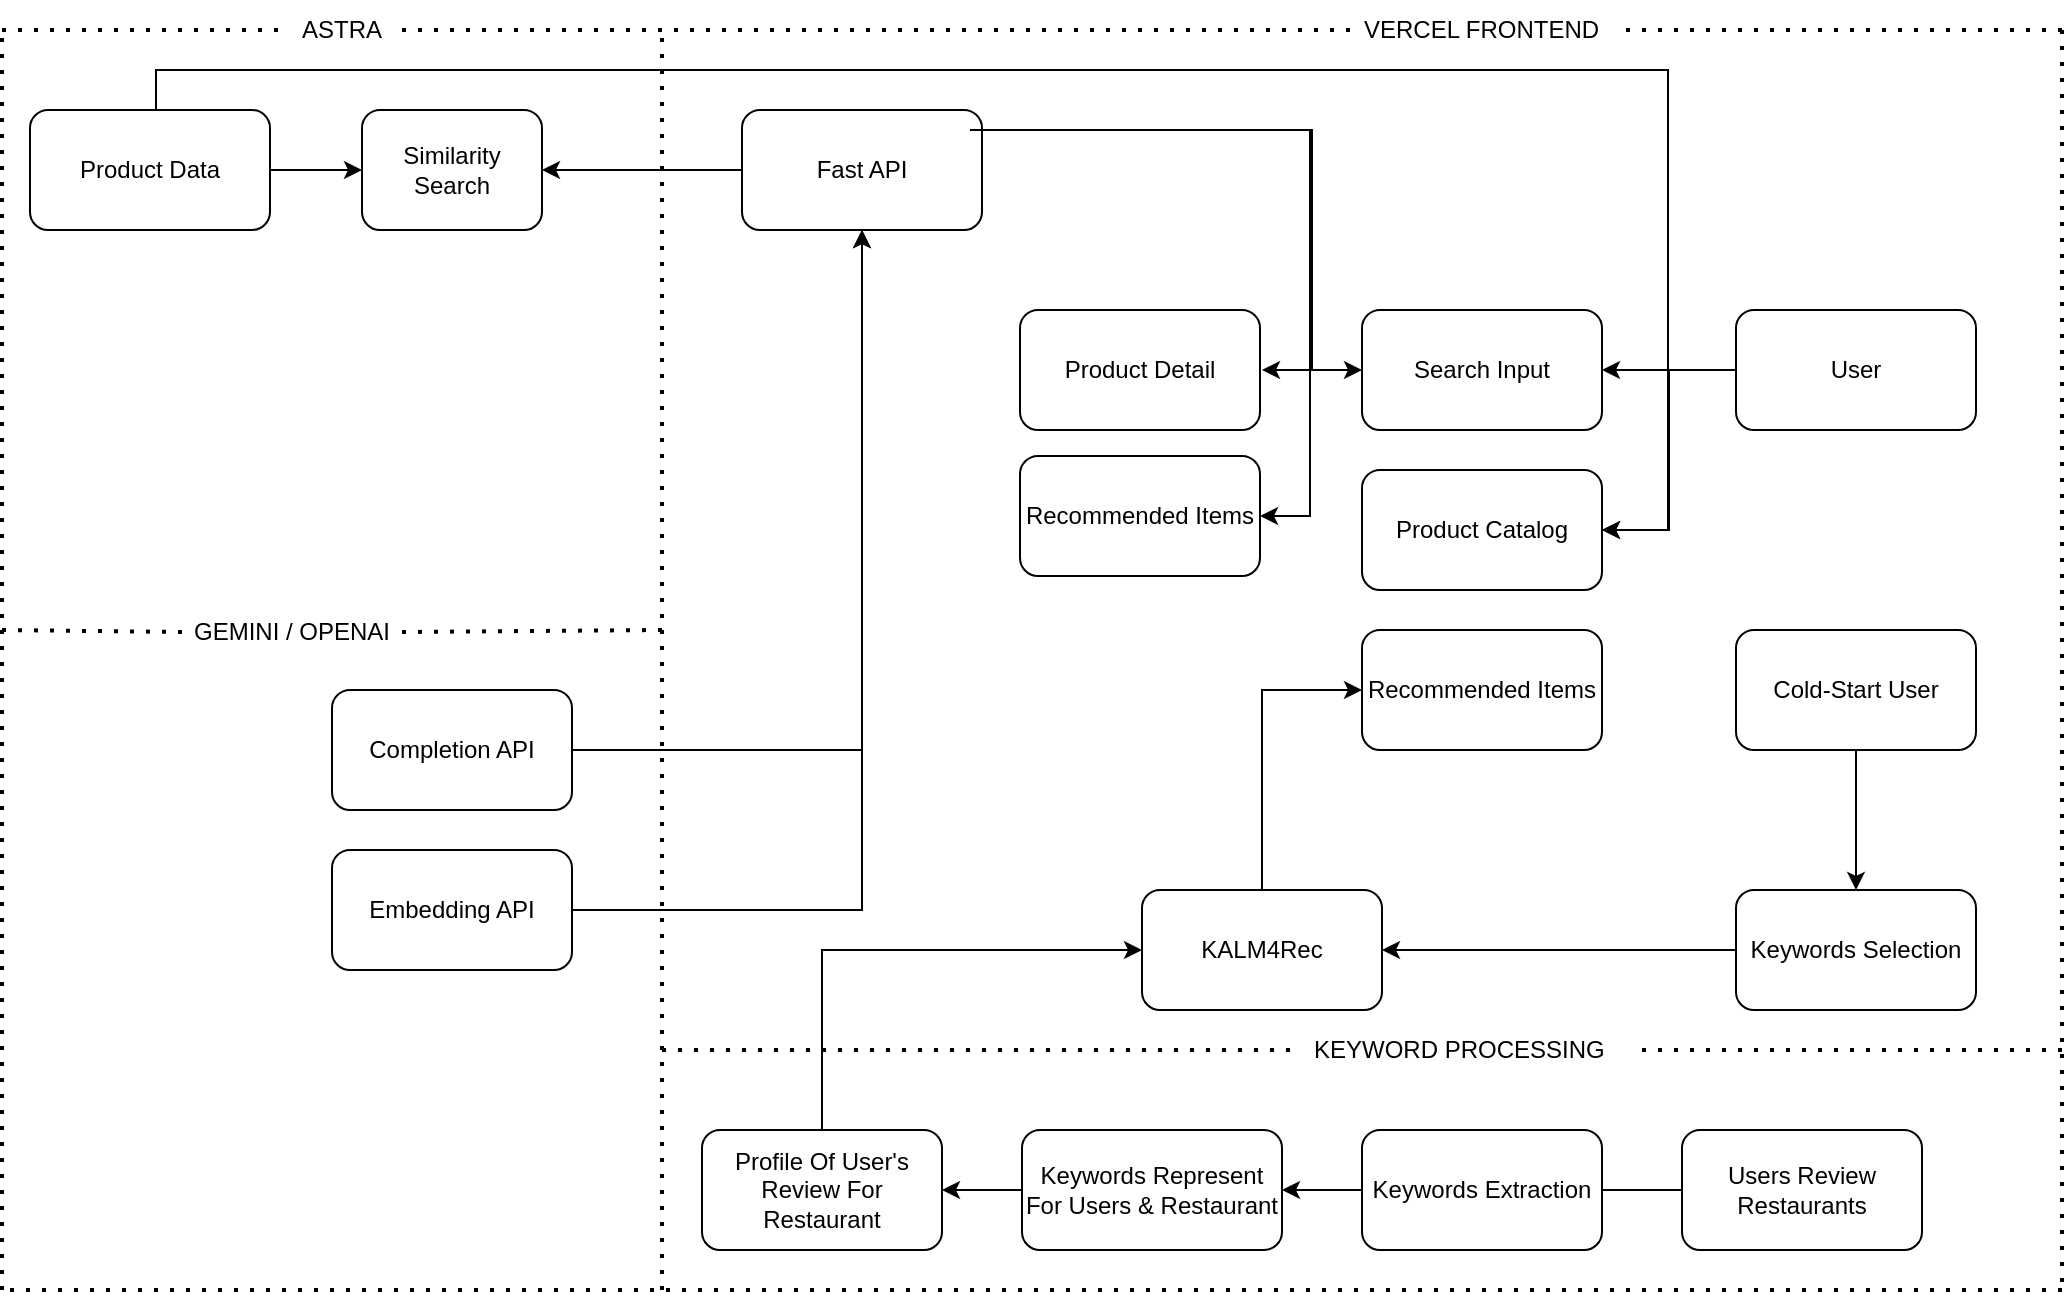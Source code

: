 <mxfile version="24.7.7">
  <diagram name="Page-1" id="oZPLu9aOwdKl5novfVP1">
    <mxGraphModel dx="2261" dy="746" grid="1" gridSize="10" guides="1" tooltips="1" connect="1" arrows="1" fold="1" page="1" pageScale="1" pageWidth="827" pageHeight="1169" math="0" shadow="0">
      <root>
        <mxCell id="0" />
        <mxCell id="1" parent="0" />
        <mxCell id="kIbHHDYd_MMXgtKDtzQd-25" value="" style="edgeStyle=orthogonalEdgeStyle;rounded=0;orthogonalLoop=1;jettySize=auto;html=1;" edge="1" parent="1" source="kIbHHDYd_MMXgtKDtzQd-2" target="kIbHHDYd_MMXgtKDtzQd-20">
          <mxGeometry relative="1" as="geometry" />
        </mxCell>
        <mxCell id="kIbHHDYd_MMXgtKDtzQd-39" style="edgeStyle=orthogonalEdgeStyle;rounded=0;orthogonalLoop=1;jettySize=auto;html=1;entryX=1;entryY=0.5;entryDx=0;entryDy=0;" edge="1" parent="1" source="kIbHHDYd_MMXgtKDtzQd-2" target="kIbHHDYd_MMXgtKDtzQd-21">
          <mxGeometry relative="1" as="geometry" />
        </mxCell>
        <mxCell id="kIbHHDYd_MMXgtKDtzQd-2" value="User" style="rounded=1;whiteSpace=wrap;html=1;" vertex="1" parent="1">
          <mxGeometry x="707" y="230" width="120" height="60" as="geometry" />
        </mxCell>
        <mxCell id="kIbHHDYd_MMXgtKDtzQd-5" style="edgeStyle=orthogonalEdgeStyle;rounded=0;orthogonalLoop=1;jettySize=auto;html=1;" edge="1" parent="1" source="kIbHHDYd_MMXgtKDtzQd-3" target="kIbHHDYd_MMXgtKDtzQd-4">
          <mxGeometry relative="1" as="geometry" />
        </mxCell>
        <mxCell id="kIbHHDYd_MMXgtKDtzQd-3" value="Cold-Start User" style="rounded=1;whiteSpace=wrap;html=1;" vertex="1" parent="1">
          <mxGeometry x="707" y="390" width="120" height="60" as="geometry" />
        </mxCell>
        <mxCell id="kIbHHDYd_MMXgtKDtzQd-6" style="edgeStyle=orthogonalEdgeStyle;rounded=0;orthogonalLoop=1;jettySize=auto;html=1;" edge="1" parent="1" source="kIbHHDYd_MMXgtKDtzQd-4">
          <mxGeometry relative="1" as="geometry">
            <mxPoint x="530" y="550" as="targetPoint" />
          </mxGeometry>
        </mxCell>
        <mxCell id="kIbHHDYd_MMXgtKDtzQd-4" value="Keywords Selection" style="rounded=1;whiteSpace=wrap;html=1;" vertex="1" parent="1">
          <mxGeometry x="707" y="520" width="120" height="60" as="geometry" />
        </mxCell>
        <mxCell id="kIbHHDYd_MMXgtKDtzQd-32" style="edgeStyle=orthogonalEdgeStyle;rounded=0;orthogonalLoop=1;jettySize=auto;html=1;entryX=0;entryY=0.5;entryDx=0;entryDy=0;" edge="1" parent="1" source="kIbHHDYd_MMXgtKDtzQd-7" target="kIbHHDYd_MMXgtKDtzQd-22">
          <mxGeometry relative="1" as="geometry" />
        </mxCell>
        <mxCell id="kIbHHDYd_MMXgtKDtzQd-7" value="KALM4Rec" style="rounded=1;whiteSpace=wrap;html=1;" vertex="1" parent="1">
          <mxGeometry x="410" y="520" width="120" height="60" as="geometry" />
        </mxCell>
        <mxCell id="kIbHHDYd_MMXgtKDtzQd-13" style="edgeStyle=orthogonalEdgeStyle;rounded=0;orthogonalLoop=1;jettySize=auto;html=1;" edge="1" parent="1" source="kIbHHDYd_MMXgtKDtzQd-12">
          <mxGeometry relative="1" as="geometry">
            <mxPoint x="600" y="670" as="targetPoint" />
          </mxGeometry>
        </mxCell>
        <mxCell id="kIbHHDYd_MMXgtKDtzQd-12" value="Users Review Restaurants" style="rounded=1;whiteSpace=wrap;html=1;" vertex="1" parent="1">
          <mxGeometry x="680" y="640" width="120" height="60" as="geometry" />
        </mxCell>
        <mxCell id="kIbHHDYd_MMXgtKDtzQd-15" style="edgeStyle=orthogonalEdgeStyle;rounded=0;orthogonalLoop=1;jettySize=auto;html=1;" edge="1" parent="1" source="kIbHHDYd_MMXgtKDtzQd-14" target="kIbHHDYd_MMXgtKDtzQd-16">
          <mxGeometry relative="1" as="geometry">
            <mxPoint x="400" y="670" as="targetPoint" />
          </mxGeometry>
        </mxCell>
        <mxCell id="kIbHHDYd_MMXgtKDtzQd-14" value="Keywords Extraction" style="rounded=1;whiteSpace=wrap;html=1;" vertex="1" parent="1">
          <mxGeometry x="520" y="640" width="120" height="60" as="geometry" />
        </mxCell>
        <mxCell id="kIbHHDYd_MMXgtKDtzQd-17" style="edgeStyle=orthogonalEdgeStyle;rounded=0;orthogonalLoop=1;jettySize=auto;html=1;" edge="1" parent="1" source="kIbHHDYd_MMXgtKDtzQd-16" target="kIbHHDYd_MMXgtKDtzQd-18">
          <mxGeometry relative="1" as="geometry">
            <mxPoint x="270" y="670" as="targetPoint" />
          </mxGeometry>
        </mxCell>
        <mxCell id="kIbHHDYd_MMXgtKDtzQd-16" value="Keywords Represent For Users &amp;amp; Restaurant" style="rounded=1;whiteSpace=wrap;html=1;" vertex="1" parent="1">
          <mxGeometry x="350" y="640" width="130" height="60" as="geometry" />
        </mxCell>
        <mxCell id="kIbHHDYd_MMXgtKDtzQd-19" style="edgeStyle=orthogonalEdgeStyle;rounded=0;orthogonalLoop=1;jettySize=auto;html=1;entryX=0;entryY=0.5;entryDx=0;entryDy=0;" edge="1" parent="1" source="kIbHHDYd_MMXgtKDtzQd-18" target="kIbHHDYd_MMXgtKDtzQd-7">
          <mxGeometry relative="1" as="geometry">
            <Array as="points">
              <mxPoint x="250" y="550" />
            </Array>
          </mxGeometry>
        </mxCell>
        <mxCell id="kIbHHDYd_MMXgtKDtzQd-18" value="Profile Of User&#39;s Review For Restaurant" style="rounded=1;whiteSpace=wrap;html=1;" vertex="1" parent="1">
          <mxGeometry x="190" y="640" width="120" height="60" as="geometry" />
        </mxCell>
        <mxCell id="kIbHHDYd_MMXgtKDtzQd-20" value="Search Input" style="rounded=1;whiteSpace=wrap;html=1;" vertex="1" parent="1">
          <mxGeometry x="520" y="230" width="120" height="60" as="geometry" />
        </mxCell>
        <mxCell id="kIbHHDYd_MMXgtKDtzQd-21" value="Product Catalog" style="rounded=1;whiteSpace=wrap;html=1;" vertex="1" parent="1">
          <mxGeometry x="520" y="310" width="120" height="60" as="geometry" />
        </mxCell>
        <mxCell id="kIbHHDYd_MMXgtKDtzQd-22" value="Recommended Items" style="rounded=1;whiteSpace=wrap;html=1;" vertex="1" parent="1">
          <mxGeometry x="520" y="390" width="120" height="60" as="geometry" />
        </mxCell>
        <mxCell id="kIbHHDYd_MMXgtKDtzQd-23" value="Recommended Items" style="rounded=1;whiteSpace=wrap;html=1;" vertex="1" parent="1">
          <mxGeometry x="349" y="303" width="120" height="60" as="geometry" />
        </mxCell>
        <mxCell id="kIbHHDYd_MMXgtKDtzQd-24" value="Product Detail" style="rounded=1;whiteSpace=wrap;html=1;" vertex="1" parent="1">
          <mxGeometry x="349" y="230" width="120" height="60" as="geometry" />
        </mxCell>
        <mxCell id="kIbHHDYd_MMXgtKDtzQd-27" style="edgeStyle=orthogonalEdgeStyle;rounded=0;orthogonalLoop=1;jettySize=auto;html=1;" edge="1" parent="1" target="kIbHHDYd_MMXgtKDtzQd-20">
          <mxGeometry relative="1" as="geometry">
            <mxPoint x="315" y="140" as="sourcePoint" />
            <mxPoint x="515" y="260" as="targetPoint" />
            <Array as="points">
              <mxPoint x="495" y="140" />
              <mxPoint x="495" y="260" />
            </Array>
          </mxGeometry>
        </mxCell>
        <mxCell id="kIbHHDYd_MMXgtKDtzQd-28" style="edgeStyle=orthogonalEdgeStyle;rounded=0;orthogonalLoop=1;jettySize=auto;html=1;" edge="1" parent="1">
          <mxGeometry relative="1" as="geometry">
            <mxPoint x="314" y="140" as="sourcePoint" />
            <mxPoint x="470" y="260" as="targetPoint" />
            <Array as="points">
              <mxPoint x="494" y="140" />
              <mxPoint x="494" y="260" />
            </Array>
          </mxGeometry>
        </mxCell>
        <mxCell id="kIbHHDYd_MMXgtKDtzQd-31" style="edgeStyle=orthogonalEdgeStyle;rounded=0;orthogonalLoop=1;jettySize=auto;html=1;entryX=1;entryY=0.5;entryDx=0;entryDy=0;" edge="1" parent="1" source="kIbHHDYd_MMXgtKDtzQd-26" target="kIbHHDYd_MMXgtKDtzQd-30">
          <mxGeometry relative="1" as="geometry" />
        </mxCell>
        <mxCell id="kIbHHDYd_MMXgtKDtzQd-26" value="Fast API" style="rounded=1;whiteSpace=wrap;html=1;" vertex="1" parent="1">
          <mxGeometry x="210" y="130" width="120" height="60" as="geometry" />
        </mxCell>
        <mxCell id="kIbHHDYd_MMXgtKDtzQd-29" style="edgeStyle=orthogonalEdgeStyle;rounded=0;orthogonalLoop=1;jettySize=auto;html=1;" edge="1" parent="1" target="kIbHHDYd_MMXgtKDtzQd-23">
          <mxGeometry relative="1" as="geometry">
            <mxPoint x="324" y="140" as="sourcePoint" />
            <mxPoint x="472.04" y="340.02" as="targetPoint" />
            <Array as="points">
              <mxPoint x="494" y="140" />
              <mxPoint x="494" y="333" />
            </Array>
          </mxGeometry>
        </mxCell>
        <mxCell id="kIbHHDYd_MMXgtKDtzQd-30" value="Similarity Search" style="rounded=1;whiteSpace=wrap;html=1;" vertex="1" parent="1">
          <mxGeometry x="20" y="130" width="90" height="60" as="geometry" />
        </mxCell>
        <mxCell id="kIbHHDYd_MMXgtKDtzQd-34" style="edgeStyle=orthogonalEdgeStyle;rounded=0;orthogonalLoop=1;jettySize=auto;html=1;entryX=0;entryY=0.5;entryDx=0;entryDy=0;" edge="1" parent="1" source="kIbHHDYd_MMXgtKDtzQd-33" target="kIbHHDYd_MMXgtKDtzQd-30">
          <mxGeometry relative="1" as="geometry" />
        </mxCell>
        <mxCell id="kIbHHDYd_MMXgtKDtzQd-57" style="edgeStyle=orthogonalEdgeStyle;rounded=0;orthogonalLoop=1;jettySize=auto;html=1;exitX=0.5;exitY=0;exitDx=0;exitDy=0;" edge="1" parent="1">
          <mxGeometry relative="1" as="geometry">
            <mxPoint x="-83" y="130" as="sourcePoint" />
            <mxPoint x="640" y="340" as="targetPoint" />
            <Array as="points">
              <mxPoint x="-83" y="110" />
              <mxPoint x="673" y="110" />
              <mxPoint x="673" y="340" />
            </Array>
          </mxGeometry>
        </mxCell>
        <mxCell id="kIbHHDYd_MMXgtKDtzQd-33" value="Product Data" style="rounded=1;whiteSpace=wrap;html=1;" vertex="1" parent="1">
          <mxGeometry x="-146" y="130" width="120" height="60" as="geometry" />
        </mxCell>
        <mxCell id="kIbHHDYd_MMXgtKDtzQd-37" style="edgeStyle=orthogonalEdgeStyle;rounded=0;orthogonalLoop=1;jettySize=auto;html=1;entryX=0.5;entryY=1;entryDx=0;entryDy=0;" edge="1" parent="1" source="kIbHHDYd_MMXgtKDtzQd-35" target="kIbHHDYd_MMXgtKDtzQd-26">
          <mxGeometry relative="1" as="geometry" />
        </mxCell>
        <mxCell id="kIbHHDYd_MMXgtKDtzQd-35" value="Completion API" style="rounded=1;whiteSpace=wrap;html=1;" vertex="1" parent="1">
          <mxGeometry x="5" y="420" width="120" height="60" as="geometry" />
        </mxCell>
        <mxCell id="kIbHHDYd_MMXgtKDtzQd-38" style="edgeStyle=orthogonalEdgeStyle;rounded=0;orthogonalLoop=1;jettySize=auto;html=1;entryX=0.5;entryY=1;entryDx=0;entryDy=0;" edge="1" parent="1" source="kIbHHDYd_MMXgtKDtzQd-36" target="kIbHHDYd_MMXgtKDtzQd-26">
          <mxGeometry relative="1" as="geometry" />
        </mxCell>
        <mxCell id="kIbHHDYd_MMXgtKDtzQd-36" value="Embedding API" style="rounded=1;whiteSpace=wrap;html=1;" vertex="1" parent="1">
          <mxGeometry x="5" y="500" width="120" height="60" as="geometry" />
        </mxCell>
        <mxCell id="kIbHHDYd_MMXgtKDtzQd-40" value="" style="endArrow=none;dashed=1;html=1;dashPattern=1 3;strokeWidth=2;rounded=0;" edge="1" parent="1">
          <mxGeometry width="50" height="50" relative="1" as="geometry">
            <mxPoint x="-160" y="720" as="sourcePoint" />
            <mxPoint x="-160" y="90" as="targetPoint" />
          </mxGeometry>
        </mxCell>
        <mxCell id="kIbHHDYd_MMXgtKDtzQd-41" value="" style="endArrow=none;dashed=1;html=1;dashPattern=1 3;strokeWidth=2;rounded=0;" edge="1" parent="1">
          <mxGeometry width="50" height="50" relative="1" as="geometry">
            <mxPoint x="870" y="720" as="sourcePoint" />
            <mxPoint x="-160" y="720" as="targetPoint" />
          </mxGeometry>
        </mxCell>
        <mxCell id="kIbHHDYd_MMXgtKDtzQd-42" value="" style="endArrow=none;dashed=1;html=1;dashPattern=1 3;strokeWidth=2;rounded=0;" edge="1" parent="1">
          <mxGeometry width="50" height="50" relative="1" as="geometry">
            <mxPoint x="870" y="90" as="sourcePoint" />
            <mxPoint x="870" y="720" as="targetPoint" />
          </mxGeometry>
        </mxCell>
        <mxCell id="kIbHHDYd_MMXgtKDtzQd-43" value="" style="endArrow=none;dashed=1;html=1;dashPattern=1 3;strokeWidth=2;rounded=0;entryX=0;entryY=0.5;entryDx=0;entryDy=0;" edge="1" parent="1" target="kIbHHDYd_MMXgtKDtzQd-50">
          <mxGeometry width="50" height="50" relative="1" as="geometry">
            <mxPoint x="40" y="90" as="sourcePoint" />
            <mxPoint x="490" y="90" as="targetPoint" />
          </mxGeometry>
        </mxCell>
        <mxCell id="kIbHHDYd_MMXgtKDtzQd-44" value="" style="endArrow=none;dashed=1;html=1;dashPattern=1 3;strokeWidth=2;rounded=0;" edge="1" parent="1">
          <mxGeometry width="50" height="50" relative="1" as="geometry">
            <mxPoint x="170" y="720" as="sourcePoint" />
            <mxPoint x="170" y="600" as="targetPoint" />
          </mxGeometry>
        </mxCell>
        <mxCell id="kIbHHDYd_MMXgtKDtzQd-45" value="" style="endArrow=none;dashed=1;html=1;dashPattern=1 3;strokeWidth=2;rounded=0;" edge="1" parent="1" source="kIbHHDYd_MMXgtKDtzQd-47">
          <mxGeometry width="50" height="50" relative="1" as="geometry">
            <mxPoint x="680" y="600" as="sourcePoint" />
            <mxPoint x="870" y="600" as="targetPoint" />
          </mxGeometry>
        </mxCell>
        <mxCell id="kIbHHDYd_MMXgtKDtzQd-46" value="" style="endArrow=none;dashed=1;html=1;dashPattern=1 3;strokeWidth=2;rounded=0;entryX=0;entryY=0.5;entryDx=0;entryDy=0;" edge="1" parent="1" target="kIbHHDYd_MMXgtKDtzQd-47">
          <mxGeometry width="50" height="50" relative="1" as="geometry">
            <mxPoint x="170" y="600" as="sourcePoint" />
            <mxPoint x="460" y="600" as="targetPoint" />
            <Array as="points">
              <mxPoint x="300" y="600" />
            </Array>
          </mxGeometry>
        </mxCell>
        <mxCell id="kIbHHDYd_MMXgtKDtzQd-47" value="KEYWORD PROCESSING" style="text;strokeColor=none;fillColor=none;align=left;verticalAlign=middle;spacingLeft=4;spacingRight=4;overflow=hidden;points=[[0,0.5],[1,0.5]];portConstraint=eastwest;rotatable=0;whiteSpace=wrap;html=1;" vertex="1" parent="1">
          <mxGeometry x="490" y="585" width="170" height="30" as="geometry" />
        </mxCell>
        <mxCell id="kIbHHDYd_MMXgtKDtzQd-48" value="" style="endArrow=none;dashed=1;html=1;dashPattern=1 3;strokeWidth=2;rounded=0;" edge="1" parent="1">
          <mxGeometry width="50" height="50" relative="1" as="geometry">
            <mxPoint x="170" y="600" as="sourcePoint" />
            <mxPoint x="170" y="90" as="targetPoint" />
          </mxGeometry>
        </mxCell>
        <mxCell id="kIbHHDYd_MMXgtKDtzQd-49" value="" style="endArrow=none;dashed=1;html=1;dashPattern=1 3;strokeWidth=2;rounded=0;" edge="1" parent="1">
          <mxGeometry width="50" height="50" relative="1" as="geometry">
            <mxPoint x="870" y="90" as="sourcePoint" />
            <mxPoint x="650" y="90" as="targetPoint" />
          </mxGeometry>
        </mxCell>
        <mxCell id="kIbHHDYd_MMXgtKDtzQd-50" value="VERCEL FRONTEND" style="text;strokeColor=none;fillColor=none;align=left;verticalAlign=middle;spacingLeft=4;spacingRight=4;overflow=hidden;points=[[0,0.5],[1,0.5]];portConstraint=eastwest;rotatable=0;whiteSpace=wrap;html=1;" vertex="1" parent="1">
          <mxGeometry x="515" y="75" width="130" height="30" as="geometry" />
        </mxCell>
        <mxCell id="kIbHHDYd_MMXgtKDtzQd-51" value="&amp;nbsp; &amp;nbsp;ASTRA" style="text;strokeColor=none;fillColor=none;align=left;verticalAlign=middle;spacingLeft=4;spacingRight=4;overflow=hidden;points=[[0,0.5],[1,0.5]];portConstraint=eastwest;rotatable=0;whiteSpace=wrap;html=1;" vertex="1" parent="1">
          <mxGeometry x="-26" y="75" width="80" height="30" as="geometry" />
        </mxCell>
        <mxCell id="kIbHHDYd_MMXgtKDtzQd-52" value="" style="endArrow=none;dashed=1;html=1;dashPattern=1 3;strokeWidth=2;rounded=0;" edge="1" parent="1">
          <mxGeometry width="50" height="50" relative="1" as="geometry">
            <mxPoint x="-160" y="90" as="sourcePoint" />
            <mxPoint x="-20" y="90" as="targetPoint" />
          </mxGeometry>
        </mxCell>
        <mxCell id="kIbHHDYd_MMXgtKDtzQd-54" value="" style="endArrow=none;dashed=1;html=1;dashPattern=1 3;strokeWidth=2;rounded=0;exitX=1;exitY=0.5;exitDx=0;exitDy=0;" edge="1" parent="1" source="kIbHHDYd_MMXgtKDtzQd-56">
          <mxGeometry width="50" height="50" relative="1" as="geometry">
            <mxPoint x="80" y="390" as="sourcePoint" />
            <mxPoint x="170" y="390" as="targetPoint" />
          </mxGeometry>
        </mxCell>
        <mxCell id="kIbHHDYd_MMXgtKDtzQd-55" value="" style="endArrow=none;dashed=1;html=1;dashPattern=1 3;strokeWidth=2;rounded=0;entryX=0;entryY=0.5;entryDx=0;entryDy=0;" edge="1" parent="1" target="kIbHHDYd_MMXgtKDtzQd-56">
          <mxGeometry width="50" height="50" relative="1" as="geometry">
            <mxPoint x="-160" y="390" as="sourcePoint" />
            <mxPoint x="-80" y="390" as="targetPoint" />
          </mxGeometry>
        </mxCell>
        <mxCell id="kIbHHDYd_MMXgtKDtzQd-56" value="GEMINI / OPENAI" style="text;strokeColor=none;fillColor=none;align=left;verticalAlign=middle;spacingLeft=4;spacingRight=4;overflow=hidden;points=[[0,0.5],[1,0.5]];portConstraint=eastwest;rotatable=0;whiteSpace=wrap;html=1;" vertex="1" parent="1">
          <mxGeometry x="-70" y="376" width="110" height="30" as="geometry" />
        </mxCell>
      </root>
    </mxGraphModel>
  </diagram>
</mxfile>
